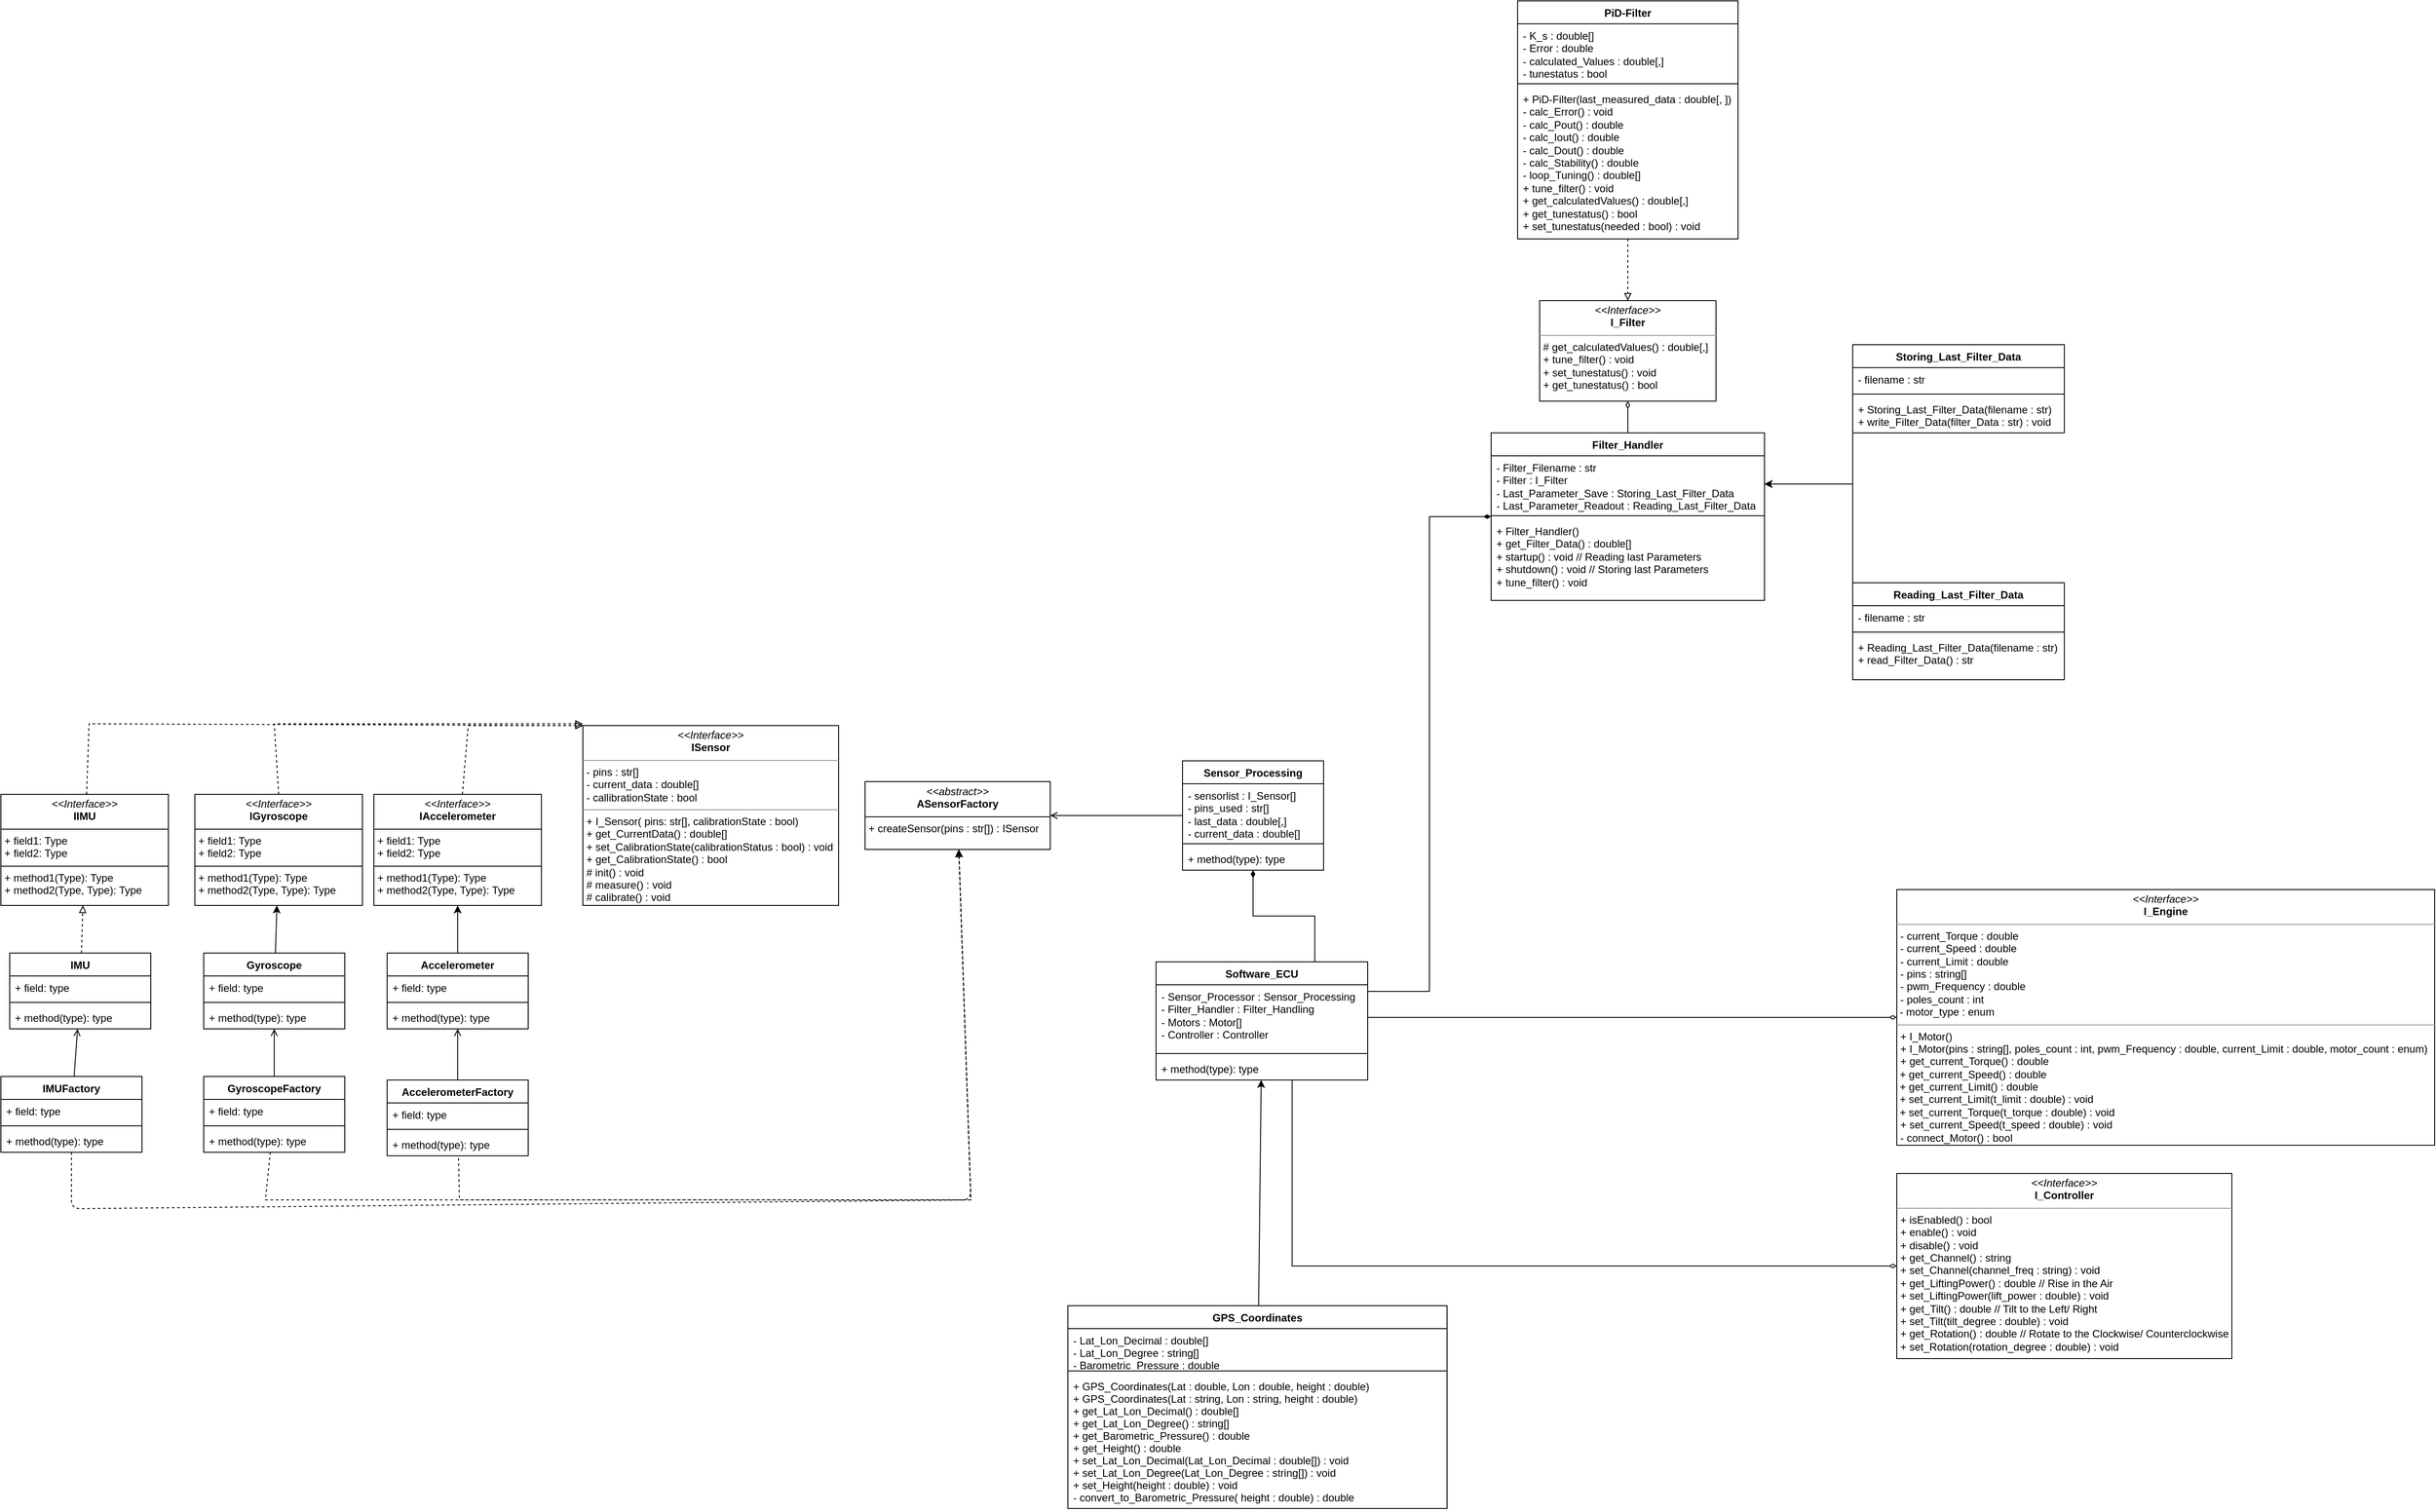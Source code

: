 <mxfile>
    <diagram name="Seite-1" id="ypyV-tqG9iYqlbsBcxX9">
        <mxGraphModel dx="6274" dy="3586" grid="1" gridSize="10" guides="1" tooltips="1" connect="1" arrows="1" fold="1" page="1" pageScale="1" pageWidth="827" pageHeight="1169" background="none" math="0" shadow="0" adaptiveColors="auto">
            <root>
                <mxCell id="0"/>
                <mxCell id="1" parent="0"/>
                <mxCell id="d5j1PxIbvWyg9LzeXN8p-5" value="&lt;p style=&quot;margin:0px;margin-top:4px;text-align:center;&quot;&gt;&lt;i&gt;&amp;lt;&amp;lt;Interface&amp;gt;&amp;gt;&lt;/i&gt;&lt;br&gt;&lt;b&gt;ISensor&lt;/b&gt;&lt;/p&gt;&lt;hr size=&quot;1&quot;&gt;&lt;p style=&quot;margin:0px;margin-left:4px;&quot;&gt;- pins : str[]&lt;br&gt;- current_data : double[]&lt;/p&gt;&lt;p style=&quot;margin:0px;margin-left:4px;&quot;&gt;- callibrationState : bool&lt;/p&gt;&lt;hr size=&quot;1&quot;&gt;&lt;p style=&quot;margin:0px;margin-left:4px;&quot;&gt;+ I_Sensor( pins: str[], calibrationState : bool)&lt;/p&gt;&lt;p style=&quot;margin:0px;margin-left:4px;&quot;&gt;+ get_CurrentData() : double[]&lt;/p&gt;&lt;p style=&quot;margin:0px;margin-left:4px;&quot;&gt;+ set_CalibrationState(calibrationStatus : bool) : void&lt;/p&gt;&lt;p style=&quot;margin:0px;margin-left:4px;&quot;&gt;+ get_CalibrationState() : bool&lt;/p&gt;&lt;p style=&quot;margin:0px;margin-left:4px;&quot;&gt;# init() : void&lt;/p&gt;&lt;p style=&quot;margin:0px;margin-left:4px;&quot;&gt;# measure() : void&lt;/p&gt;&lt;p style=&quot;margin:0px;margin-left:4px;&quot;&gt;# calibrate() : void&lt;/p&gt;" style="verticalAlign=top;align=left;overflow=fill;fontSize=12;fontFamily=Helvetica;html=1;whiteSpace=wrap;rounded=0;" parent="1" vertex="1">
                    <mxGeometry x="-590" y="42" width="290" height="204" as="geometry"/>
                </mxCell>
                <mxCell id="d5j1PxIbvWyg9LzeXN8p-52" style="edgeStyle=orthogonalEdgeStyle;rounded=0;orthogonalLoop=1;jettySize=auto;html=1;exitX=0.5;exitY=1;exitDx=0;exitDy=0;entryX=0.5;entryY=0;entryDx=0;entryDy=0;startArrow=diamondThin;startFill=0;endArrow=none;endFill=0;" parent="1" source="d5j1PxIbvWyg9LzeXN8p-10" target="d5j1PxIbvWyg9LzeXN8p-41" edge="1">
                    <mxGeometry relative="1" as="geometry"/>
                </mxCell>
                <mxCell id="d5j1PxIbvWyg9LzeXN8p-10" value="&lt;p style=&quot;margin:0px;margin-top:4px;text-align:center;&quot;&gt;&lt;i&gt;&amp;lt;&amp;lt;Interface&amp;gt;&amp;gt;&lt;/i&gt;&lt;br&gt;&lt;b&gt;I_Filter&lt;/b&gt;&lt;/p&gt;&lt;hr size=&quot;1&quot;&gt;&lt;p style=&quot;margin:0px;margin-left:4px;&quot;&gt;# get_calculatedValues() : double[,]&lt;/p&gt;&lt;p style=&quot;margin:0px;margin-left:4px;&quot;&gt;+ tune_filter() : void&lt;/p&gt;&lt;p style=&quot;margin:0px;margin-left:4px;&quot;&gt;+ set_tunestatus() : void&lt;/p&gt;&lt;p style=&quot;margin:0px;margin-left:4px;&quot;&gt;+ get_tunestatus() : bool&lt;/p&gt;" style="verticalAlign=top;align=left;overflow=fill;fontSize=12;fontFamily=Helvetica;html=1;whiteSpace=wrap;rounded=0;" parent="1" vertex="1">
                    <mxGeometry x="495" y="-440" width="200" height="114" as="geometry"/>
                </mxCell>
                <mxCell id="d5j1PxIbvWyg9LzeXN8p-19" style="edgeStyle=orthogonalEdgeStyle;rounded=0;orthogonalLoop=1;jettySize=auto;html=1;entryX=0.5;entryY=0;entryDx=0;entryDy=0;endArrow=block;endFill=0;dashed=1;" parent="1" source="d5j1PxIbvWyg9LzeXN8p-11" target="d5j1PxIbvWyg9LzeXN8p-10" edge="1">
                    <mxGeometry relative="1" as="geometry"/>
                </mxCell>
                <mxCell id="d5j1PxIbvWyg9LzeXN8p-11" value="PiD-Filter" style="swimlane;fontStyle=1;align=center;verticalAlign=top;childLayout=stackLayout;horizontal=1;startSize=26;horizontalStack=0;resizeParent=1;resizeParentMax=0;resizeLast=0;collapsible=1;marginBottom=0;whiteSpace=wrap;html=1;rounded=0;" parent="1" vertex="1">
                    <mxGeometry x="470" y="-780" width="250" height="270" as="geometry"/>
                </mxCell>
                <mxCell id="d5j1PxIbvWyg9LzeXN8p-12" value="- K_s : double[]&lt;br&gt;- Error : double&lt;br&gt;- calculated_Values : double[,]&lt;br&gt;- tunestatus : bool" style="text;strokeColor=none;fillColor=none;align=left;verticalAlign=top;spacingLeft=4;spacingRight=4;overflow=hidden;rotatable=0;points=[[0,0.5],[1,0.5]];portConstraint=eastwest;whiteSpace=wrap;html=1;rounded=0;" parent="d5j1PxIbvWyg9LzeXN8p-11" vertex="1">
                    <mxGeometry y="26" width="250" height="64" as="geometry"/>
                </mxCell>
                <mxCell id="d5j1PxIbvWyg9LzeXN8p-13" value="" style="line;strokeWidth=1;fillColor=none;align=left;verticalAlign=middle;spacingTop=-1;spacingLeft=3;spacingRight=3;rotatable=0;labelPosition=right;points=[];portConstraint=eastwest;strokeColor=inherit;rounded=0;" parent="d5j1PxIbvWyg9LzeXN8p-11" vertex="1">
                    <mxGeometry y="90" width="250" height="8" as="geometry"/>
                </mxCell>
                <mxCell id="d5j1PxIbvWyg9LzeXN8p-14" value="+ PiD-Filter(last_measured_data : double[, ])&lt;br&gt;- calc_Error() : void&lt;br&gt;- calc_Pout() : double&lt;br&gt;- calc_Iout() : double&lt;br&gt;- calc_Dout() : double&lt;br&gt;- calc_Stability() : double&lt;br&gt;- loop_Tuning() : double[]&lt;br&gt;+ tune_filter() : void&lt;br style=&quot;border-color: var(--border-color);&quot;&gt;+ get_calculatedValues() : double[,]&lt;br&gt;+ get_tunestatus() : bool&lt;br&gt;+ set_tunestatus(needed : bool) : void" style="text;strokeColor=none;fillColor=none;align=left;verticalAlign=top;spacingLeft=4;spacingRight=4;overflow=hidden;rotatable=0;points=[[0,0.5],[1,0.5]];portConstraint=eastwest;whiteSpace=wrap;html=1;rounded=0;" parent="d5j1PxIbvWyg9LzeXN8p-11" vertex="1">
                    <mxGeometry y="98" width="250" height="172" as="geometry"/>
                </mxCell>
                <mxCell id="d5j1PxIbvWyg9LzeXN8p-21" value="Software_ECU" style="swimlane;fontStyle=1;align=center;verticalAlign=top;childLayout=stackLayout;horizontal=1;startSize=26;horizontalStack=0;resizeParent=1;resizeParentMax=0;resizeLast=0;collapsible=1;marginBottom=0;whiteSpace=wrap;html=1;rounded=0;" parent="1" vertex="1">
                    <mxGeometry x="60" y="310" width="240" height="134" as="geometry"/>
                </mxCell>
                <mxCell id="d5j1PxIbvWyg9LzeXN8p-22" value="- Sensor_Processor : Sensor_Processing&lt;br&gt;- Filter_Handler : Filter_Handling&lt;br&gt;- Motors : Motor[]&lt;br&gt;- Controller : Controller" style="text;strokeColor=none;fillColor=none;align=left;verticalAlign=top;spacingLeft=4;spacingRight=4;overflow=hidden;rotatable=0;points=[[0,0.5],[1,0.5]];portConstraint=eastwest;whiteSpace=wrap;html=1;rounded=0;" parent="d5j1PxIbvWyg9LzeXN8p-21" vertex="1">
                    <mxGeometry y="26" width="240" height="74" as="geometry"/>
                </mxCell>
                <mxCell id="d5j1PxIbvWyg9LzeXN8p-23" value="" style="line;strokeWidth=1;fillColor=none;align=left;verticalAlign=middle;spacingTop=-1;spacingLeft=3;spacingRight=3;rotatable=0;labelPosition=right;points=[];portConstraint=eastwest;strokeColor=inherit;rounded=0;" parent="d5j1PxIbvWyg9LzeXN8p-21" vertex="1">
                    <mxGeometry y="100" width="240" height="8" as="geometry"/>
                </mxCell>
                <mxCell id="d5j1PxIbvWyg9LzeXN8p-24" value="+ method(type): type" style="text;strokeColor=none;fillColor=none;align=left;verticalAlign=top;spacingLeft=4;spacingRight=4;overflow=hidden;rotatable=0;points=[[0,0.5],[1,0.5]];portConstraint=eastwest;whiteSpace=wrap;html=1;rounded=0;" parent="d5j1PxIbvWyg9LzeXN8p-21" vertex="1">
                    <mxGeometry y="108" width="240" height="26" as="geometry"/>
                </mxCell>
                <mxCell id="d5j1PxIbvWyg9LzeXN8p-29" style="edgeStyle=orthogonalEdgeStyle;rounded=0;orthogonalLoop=1;jettySize=auto;html=1;entryX=1;entryY=0.5;entryDx=0;entryDy=0;startArrow=diamondThin;startFill=0;endArrow=none;endFill=0;" parent="1" source="d5j1PxIbvWyg9LzeXN8p-25" target="d5j1PxIbvWyg9LzeXN8p-22" edge="1">
                    <mxGeometry relative="1" as="geometry"/>
                </mxCell>
                <mxCell id="d5j1PxIbvWyg9LzeXN8p-25" value="&lt;p style=&quot;margin:0px;margin-top:4px;text-align:center;&quot;&gt;&lt;i&gt;&amp;lt;&amp;lt;Interface&amp;gt;&amp;gt;&lt;/i&gt;&lt;br&gt;&lt;b&gt;I_Engine&lt;/b&gt;&lt;/p&gt;&lt;hr size=&quot;1&quot;&gt;&lt;p style=&quot;margin:0px;margin-left:4px;&quot;&gt;- current_Torque : double&lt;/p&gt;&lt;p style=&quot;margin:0px;margin-left:4px;&quot;&gt;- current_Speed : double&lt;/p&gt;&lt;p style=&quot;border-color: var(--border-color); margin: 0px 0px 0px 4px;&quot;&gt;- current_Limit : double&lt;/p&gt;&lt;p style=&quot;margin:0px;margin-left:4px;&quot;&gt;- pins : string[]&lt;br&gt;&lt;/p&gt;&lt;p style=&quot;margin:0px;margin-left:4px;&quot;&gt;- pwm_Frequency : double&lt;/p&gt;&lt;p style=&quot;margin:0px;margin-left:4px;&quot;&gt;&lt;span style=&quot;background-color: initial;&quot;&gt;- poles_count : int&lt;/span&gt;&lt;br&gt;&lt;/p&gt;&amp;nbsp;- motor_type : enum&lt;hr size=&quot;1&quot;&gt;&lt;p style=&quot;margin:0px;margin-left:4px;&quot;&gt;+ I_Motor()&lt;/p&gt;&lt;p style=&quot;margin:0px;margin-left:4px;&quot;&gt;+ I_Motor(pins : string[], poles_count : int, pwm_Frequency : double, current_Limit : double, motor_count : enum)&lt;/p&gt;&lt;p style=&quot;margin:0px;margin-left:4px;&quot;&gt;+ get_current_Torque() : double&lt;/p&gt;&lt;p style=&quot;margin:0px;margin-left:4px;&quot;&gt;&lt;/p&gt;&amp;nbsp;+ get_current_Speed() : double&lt;br&gt;&amp;nbsp;+ get_current_Limit() : double&lt;br style=&quot;border-color: var(--border-color);&quot;&gt;&amp;nbsp;+ set_current_Limit(t_limit : double) : void&lt;br&gt;&amp;nbsp;+ set_current_Torque(t_torque : double) : void&lt;br&gt;&lt;p style=&quot;margin:0px;margin-left:4px;&quot;&gt;+ set_current_Speed(t_speed : double) : void&lt;br&gt;&lt;/p&gt;&lt;p style=&quot;margin:0px;margin-left:4px;&quot;&gt;- connect_Motor() : bool&lt;/p&gt;&lt;p style=&quot;margin:0px;margin-left:4px;&quot;&gt;&lt;br&gt;&lt;/p&gt;" style="verticalAlign=top;align=left;overflow=fill;fontSize=12;fontFamily=Helvetica;html=1;whiteSpace=wrap;rounded=0;" parent="1" vertex="1">
                    <mxGeometry x="900" y="228" width="610" height="290" as="geometry"/>
                </mxCell>
                <mxCell id="d5j1PxIbvWyg9LzeXN8p-30" style="edgeStyle=orthogonalEdgeStyle;rounded=0;orthogonalLoop=1;jettySize=auto;html=1;entryX=0.643;entryY=0.984;entryDx=0;entryDy=0;startArrow=diamondThin;startFill=0;endArrow=none;endFill=0;entryPerimeter=0;exitX=0;exitY=0.5;exitDx=0;exitDy=0;" parent="1" source="d5j1PxIbvWyg9LzeXN8p-26" target="d5j1PxIbvWyg9LzeXN8p-24" edge="1">
                    <mxGeometry relative="1" as="geometry"/>
                </mxCell>
                <mxCell id="d5j1PxIbvWyg9LzeXN8p-26" value="&lt;p style=&quot;margin:0px;margin-top:4px;text-align:center;&quot;&gt;&lt;i&gt;&amp;lt;&amp;lt;Interface&amp;gt;&amp;gt;&lt;/i&gt;&lt;br&gt;&lt;b&gt;I_Controller&lt;/b&gt;&lt;/p&gt;&lt;hr size=&quot;1&quot;&gt;&lt;p style=&quot;margin:0px;margin-left:4px;&quot;&gt;+ isEnabled() : bool&lt;/p&gt;&lt;p style=&quot;margin:0px;margin-left:4px;&quot;&gt;+ enable() : void&lt;/p&gt;&lt;p style=&quot;margin:0px;margin-left:4px;&quot;&gt;+ disable() : void&lt;/p&gt;&lt;p style=&quot;margin:0px;margin-left:4px;&quot;&gt;+ get_Channel() : string&lt;/p&gt;&lt;p style=&quot;margin:0px;margin-left:4px;&quot;&gt;+ set_Channel(channel_freq : string) : void&lt;/p&gt;&lt;p style=&quot;margin:0px;margin-left:4px;&quot;&gt;+ get_LiftingPower() : double // Rise in the Air&lt;/p&gt;&lt;p style=&quot;scrollbar-color: light-dark(#e2e2e2, #4b4b4b)&lt;br/&gt;&#x9;&#x9;&#x9;&#x9;&#x9;light-dark(#fbfbfb, var(--dark-panel-color)); margin: 0px 0px 0px 4px;&quot;&gt;+ set_LiftingPower(lift_power : double) : void&lt;/p&gt;&lt;p style=&quot;scrollbar-color: light-dark(#e2e2e2, #4b4b4b)&lt;br/&gt;&#x9;&#x9;&#x9;&#x9;&#x9;light-dark(#fbfbfb, var(--dark-panel-color)); margin: 0px 0px 0px 4px;&quot;&gt;+ get_Tilt() : double // Tilt to the Left/ Right&lt;/p&gt;&lt;p style=&quot;scrollbar-color: light-dark(#e2e2e2, #4b4b4b)&lt;br/&gt;&#x9;&#x9;&#x9;&#x9;&#x9;light-dark(#fbfbfb, var(--dark-panel-color)); margin: 0px 0px 0px 4px;&quot;&gt;+ set_Tilt(tilt_degree : double) : void&lt;/p&gt;&lt;p style=&quot;scrollbar-color: light-dark(#e2e2e2, #4b4b4b)&lt;br/&gt;&#x9;&#x9;&#x9;&#x9;&#x9;light-dark(#fbfbfb, var(--dark-panel-color)); margin: 0px 0px 0px 4px;&quot;&gt;+ get_Rotation() : double // Rotate to the Clockwise/ Counterclockwise&lt;/p&gt;&lt;p style=&quot;scrollbar-color: light-dark(#e2e2e2, #4b4b4b)&lt;br/&gt;&#x9;&#x9;&#x9;&#x9;&#x9;light-dark(#fbfbfb, var(--dark-panel-color)); margin: 0px 0px 0px 4px;&quot;&gt;+ set_Rotation(rotation_degree : double) : void&lt;/p&gt;&lt;p style=&quot;scrollbar-color: light-dark(#e2e2e2, #4b4b4b)&lt;br/&gt;&#x9;&#x9;&#x9;&#x9;&#x9;light-dark(#fbfbfb, var(--dark-panel-color)); margin: 0px 0px 0px 4px;&quot;&gt;&lt;br style=&quot;color: rgb(63, 63, 63); scrollbar-color: light-dark(#e2e2e2, #4b4b4b)&lt;br/&gt;&#x9;&#x9;&#x9;&#x9;&#x9;light-dark(#fbfbfb, var(--dark-panel-color));&quot;&gt;&lt;/p&gt;" style="verticalAlign=top;align=left;overflow=fill;fontSize=12;fontFamily=Helvetica;html=1;whiteSpace=wrap;rounded=0;" parent="1" vertex="1">
                    <mxGeometry x="900" y="550" width="380" height="210" as="geometry"/>
                </mxCell>
                <mxCell id="d5j1PxIbvWyg9LzeXN8p-54" style="edgeStyle=orthogonalEdgeStyle;rounded=0;orthogonalLoop=1;jettySize=auto;html=1;entryX=1;entryY=0.5;entryDx=0;entryDy=0;exitX=0;exitY=0.5;exitDx=0;exitDy=0;" parent="1" source="d5j1PxIbvWyg9LzeXN8p-32" target="d5j1PxIbvWyg9LzeXN8p-42" edge="1">
                    <mxGeometry relative="1" as="geometry">
                        <Array as="points">
                            <mxPoint x="850" y="-151"/>
                            <mxPoint x="850" y="-232"/>
                        </Array>
                    </mxGeometry>
                </mxCell>
                <mxCell id="d5j1PxIbvWyg9LzeXN8p-31" value="Reading_Last_Filter_Data" style="swimlane;fontStyle=1;align=center;verticalAlign=top;childLayout=stackLayout;horizontal=1;startSize=26;horizontalStack=0;resizeParent=1;resizeParentMax=0;resizeLast=0;collapsible=1;marginBottom=0;whiteSpace=wrap;html=1;rounded=0;" parent="1" vertex="1">
                    <mxGeometry x="850" y="-120" width="240" height="110" as="geometry"/>
                </mxCell>
                <mxCell id="d5j1PxIbvWyg9LzeXN8p-32" value="- filename : str" style="text;strokeColor=none;fillColor=none;align=left;verticalAlign=top;spacingLeft=4;spacingRight=4;overflow=hidden;rotatable=0;points=[[0,0.5],[1,0.5]];portConstraint=eastwest;whiteSpace=wrap;html=1;rounded=0;" parent="d5j1PxIbvWyg9LzeXN8p-31" vertex="1">
                    <mxGeometry y="26" width="240" height="26" as="geometry"/>
                </mxCell>
                <mxCell id="d5j1PxIbvWyg9LzeXN8p-33" value="" style="line;strokeWidth=1;fillColor=none;align=left;verticalAlign=middle;spacingTop=-1;spacingLeft=3;spacingRight=3;rotatable=0;labelPosition=right;points=[];portConstraint=eastwest;strokeColor=inherit;rounded=0;" parent="d5j1PxIbvWyg9LzeXN8p-31" vertex="1">
                    <mxGeometry y="52" width="240" height="8" as="geometry"/>
                </mxCell>
                <mxCell id="d5j1PxIbvWyg9LzeXN8p-34" value="+ Reading_Last_Filter_Data(filename : str)&lt;br&gt;+ read_Filter_Data() : str" style="text;strokeColor=none;fillColor=none;align=left;verticalAlign=top;spacingLeft=4;spacingRight=4;overflow=hidden;rotatable=0;points=[[0,0.5],[1,0.5]];portConstraint=eastwest;whiteSpace=wrap;html=1;rounded=0;" parent="d5j1PxIbvWyg9LzeXN8p-31" vertex="1">
                    <mxGeometry y="60" width="240" height="50" as="geometry"/>
                </mxCell>
                <mxCell id="d5j1PxIbvWyg9LzeXN8p-53" style="edgeStyle=orthogonalEdgeStyle;rounded=0;orthogonalLoop=1;jettySize=auto;html=1;entryX=1;entryY=0.5;entryDx=0;entryDy=0;exitX=0;exitY=0.5;exitDx=0;exitDy=0;" parent="1" source="d5j1PxIbvWyg9LzeXN8p-37" target="d5j1PxIbvWyg9LzeXN8p-42" edge="1">
                    <mxGeometry relative="1" as="geometry">
                        <Array as="points">
                            <mxPoint x="850" y="-260"/>
                            <mxPoint x="850" y="-232"/>
                        </Array>
                    </mxGeometry>
                </mxCell>
                <mxCell id="d5j1PxIbvWyg9LzeXN8p-36" value="Storing_Last_Filter_Data" style="swimlane;fontStyle=1;align=center;verticalAlign=top;childLayout=stackLayout;horizontal=1;startSize=26;horizontalStack=0;resizeParent=1;resizeParentMax=0;resizeLast=0;collapsible=1;marginBottom=0;whiteSpace=wrap;html=1;rounded=0;" parent="1" vertex="1">
                    <mxGeometry x="850" y="-390" width="240" height="100" as="geometry"/>
                </mxCell>
                <mxCell id="d5j1PxIbvWyg9LzeXN8p-37" value="- filename : str" style="text;strokeColor=none;fillColor=none;align=left;verticalAlign=top;spacingLeft=4;spacingRight=4;overflow=hidden;rotatable=0;points=[[0,0.5],[1,0.5]];portConstraint=eastwest;whiteSpace=wrap;html=1;rounded=0;" parent="d5j1PxIbvWyg9LzeXN8p-36" vertex="1">
                    <mxGeometry y="26" width="240" height="26" as="geometry"/>
                </mxCell>
                <mxCell id="d5j1PxIbvWyg9LzeXN8p-38" value="" style="line;strokeWidth=1;fillColor=none;align=left;verticalAlign=middle;spacingTop=-1;spacingLeft=3;spacingRight=3;rotatable=0;labelPosition=right;points=[];portConstraint=eastwest;strokeColor=inherit;rounded=0;" parent="d5j1PxIbvWyg9LzeXN8p-36" vertex="1">
                    <mxGeometry y="52" width="240" height="8" as="geometry"/>
                </mxCell>
                <mxCell id="d5j1PxIbvWyg9LzeXN8p-39" value="+ Storing_Last_Filter_Data(filename : str)&lt;br&gt;+ write_Filter_Data(filter_Data : str) : void" style="text;strokeColor=none;fillColor=none;align=left;verticalAlign=top;spacingLeft=4;spacingRight=4;overflow=hidden;rotatable=0;points=[[0,0.5],[1,0.5]];portConstraint=eastwest;whiteSpace=wrap;html=1;rounded=0;" parent="d5j1PxIbvWyg9LzeXN8p-36" vertex="1">
                    <mxGeometry y="60" width="240" height="40" as="geometry"/>
                </mxCell>
                <mxCell id="d5j1PxIbvWyg9LzeXN8p-50" style="edgeStyle=orthogonalEdgeStyle;rounded=0;orthogonalLoop=1;jettySize=auto;html=1;entryX=1;entryY=0.25;entryDx=0;entryDy=0;startArrow=diamondThin;startFill=1;endArrow=none;endFill=0;" parent="1" source="d5j1PxIbvWyg9LzeXN8p-41" target="d5j1PxIbvWyg9LzeXN8p-21" edge="1">
                    <mxGeometry relative="1" as="geometry"/>
                </mxCell>
                <mxCell id="d5j1PxIbvWyg9LzeXN8p-41" value="Filter_Handler" style="swimlane;fontStyle=1;align=center;verticalAlign=top;childLayout=stackLayout;horizontal=1;startSize=26;horizontalStack=0;resizeParent=1;resizeParentMax=0;resizeLast=0;collapsible=1;marginBottom=0;whiteSpace=wrap;html=1;rounded=0;" parent="1" vertex="1">
                    <mxGeometry x="440" y="-290" width="310" height="190" as="geometry"/>
                </mxCell>
                <mxCell id="d5j1PxIbvWyg9LzeXN8p-42" value="- Filter_Filename : str&lt;br&gt;- Filter : I_Filter&lt;br&gt;- Last_Parameter_Save : Storing_Last_Filter_Data&amp;nbsp;&lt;br&gt;- Last_Parameter_Readout : Reading_Last_Filter_Data" style="text;strokeColor=none;fillColor=none;align=left;verticalAlign=top;spacingLeft=4;spacingRight=4;overflow=hidden;rotatable=0;points=[[0,0.5],[1,0.5]];portConstraint=eastwest;whiteSpace=wrap;html=1;rounded=0;" parent="d5j1PxIbvWyg9LzeXN8p-41" vertex="1">
                    <mxGeometry y="26" width="310" height="64" as="geometry"/>
                </mxCell>
                <mxCell id="d5j1PxIbvWyg9LzeXN8p-43" value="" style="line;strokeWidth=1;fillColor=none;align=left;verticalAlign=middle;spacingTop=-1;spacingLeft=3;spacingRight=3;rotatable=0;labelPosition=right;points=[];portConstraint=eastwest;strokeColor=inherit;rounded=0;" parent="d5j1PxIbvWyg9LzeXN8p-41" vertex="1">
                    <mxGeometry y="90" width="310" height="8" as="geometry"/>
                </mxCell>
                <mxCell id="d5j1PxIbvWyg9LzeXN8p-44" value="+ Filter_Handler()&lt;br&gt;+ get_Filter_Data() : double[]&lt;br&gt;+ startup() : void // Reading last Parameters&lt;br&gt;+ shutdown() : void // Storing last Parameters&lt;br&gt;+ tune_filter() : void" style="text;strokeColor=none;fillColor=none;align=left;verticalAlign=top;spacingLeft=4;spacingRight=4;overflow=hidden;rotatable=0;points=[[0,0.5],[1,0.5]];portConstraint=eastwest;whiteSpace=wrap;html=1;rounded=0;" parent="d5j1PxIbvWyg9LzeXN8p-41" vertex="1">
                    <mxGeometry y="98" width="310" height="92" as="geometry"/>
                </mxCell>
                <mxCell id="d5j1PxIbvWyg9LzeXN8p-51" style="edgeStyle=orthogonalEdgeStyle;rounded=0;orthogonalLoop=1;jettySize=auto;html=1;entryX=0.75;entryY=0;entryDx=0;entryDy=0;startArrow=diamondThin;startFill=1;endArrow=none;endFill=0;" parent="1" source="d5j1PxIbvWyg9LzeXN8p-45" target="d5j1PxIbvWyg9LzeXN8p-21" edge="1">
                    <mxGeometry relative="1" as="geometry"/>
                </mxCell>
                <mxCell id="17" style="edgeStyle=none;html=1;fontStyle=1;endArrow=open;endFill=0;rounded=0;" edge="1" parent="1" source="d5j1PxIbvWyg9LzeXN8p-45" target="16">
                    <mxGeometry relative="1" as="geometry"/>
                </mxCell>
                <mxCell id="d5j1PxIbvWyg9LzeXN8p-45" value="Sensor_Processing" style="swimlane;fontStyle=1;align=center;verticalAlign=top;childLayout=stackLayout;horizontal=1;startSize=26;horizontalStack=0;resizeParent=1;resizeParentMax=0;resizeLast=0;collapsible=1;marginBottom=0;whiteSpace=wrap;html=1;rounded=0;" parent="1" vertex="1">
                    <mxGeometry x="90" y="82" width="160" height="124" as="geometry"/>
                </mxCell>
                <mxCell id="d5j1PxIbvWyg9LzeXN8p-46" value="- sensorlist : I_Sensor[]&lt;br&gt;- pins_used : str[]&lt;br&gt;- last_data : double[,]&lt;br&gt;- current_data : double[]" style="text;strokeColor=none;fillColor=none;align=left;verticalAlign=top;spacingLeft=4;spacingRight=4;overflow=hidden;rotatable=0;points=[[0,0.5],[1,0.5]];portConstraint=eastwest;whiteSpace=wrap;html=1;rounded=0;" parent="d5j1PxIbvWyg9LzeXN8p-45" vertex="1">
                    <mxGeometry y="26" width="160" height="64" as="geometry"/>
                </mxCell>
                <mxCell id="d5j1PxIbvWyg9LzeXN8p-47" value="" style="line;strokeWidth=1;fillColor=none;align=left;verticalAlign=middle;spacingTop=-1;spacingLeft=3;spacingRight=3;rotatable=0;labelPosition=right;points=[];portConstraint=eastwest;strokeColor=inherit;rounded=0;" parent="d5j1PxIbvWyg9LzeXN8p-45" vertex="1">
                    <mxGeometry y="90" width="160" height="8" as="geometry"/>
                </mxCell>
                <mxCell id="d5j1PxIbvWyg9LzeXN8p-48" value="+ method(type): type" style="text;strokeColor=none;fillColor=none;align=left;verticalAlign=top;spacingLeft=4;spacingRight=4;overflow=hidden;rotatable=0;points=[[0,0.5],[1,0.5]];portConstraint=eastwest;whiteSpace=wrap;html=1;rounded=0;" parent="d5j1PxIbvWyg9LzeXN8p-45" vertex="1">
                    <mxGeometry y="98" width="160" height="26" as="geometry"/>
                </mxCell>
                <mxCell id="6" style="edgeStyle=none;html=1;rounded=0;" parent="1" source="2" target="d5j1PxIbvWyg9LzeXN8p-21" edge="1">
                    <mxGeometry relative="1" as="geometry"/>
                </mxCell>
                <mxCell id="2" value="GPS_Coordinates" style="swimlane;fontStyle=1;align=center;verticalAlign=top;childLayout=stackLayout;horizontal=1;startSize=26;horizontalStack=0;resizeParent=1;resizeParentMax=0;resizeLast=0;collapsible=1;marginBottom=0;rounded=0;" parent="1" vertex="1">
                    <mxGeometry x="-40" y="700" width="430" height="230" as="geometry"/>
                </mxCell>
                <mxCell id="3" value="- Lat_Lon_Decimal : double[]&#xa;- Lat_Lon_Degree : string[]&#xa;- Barometric_Pressure : double" style="text;strokeColor=none;fillColor=none;align=left;verticalAlign=top;spacingLeft=4;spacingRight=4;overflow=hidden;rotatable=0;points=[[0,0.5],[1,0.5]];portConstraint=eastwest;rounded=0;" parent="2" vertex="1">
                    <mxGeometry y="26" width="430" height="44" as="geometry"/>
                </mxCell>
                <mxCell id="4" value="" style="line;strokeWidth=1;fillColor=none;align=left;verticalAlign=middle;spacingTop=-1;spacingLeft=3;spacingRight=3;rotatable=0;labelPosition=right;points=[];portConstraint=eastwest;strokeColor=inherit;rounded=0;" parent="2" vertex="1">
                    <mxGeometry y="70" width="430" height="8" as="geometry"/>
                </mxCell>
                <mxCell id="5" value="+ GPS_Coordinates(Lat : double, Lon : double, height : double)&#xa;+ GPS_Coordinates(Lat : string, Lon : string, height : double)&#xa;+ get_Lat_Lon_Decimal() : double[]&#xa;+ get_Lat_Lon_Degree() : string[]&#xa;+ get_Barometric_Pressure() : double&#xa;+ get_Height() : double&#xa;+ set_Lat_Lon_Decimal(Lat_Lon_Decimal : double[]) : void&#xa;+ set_Lat_Lon_Degree(Lat_Lon_Degree : string[]) : void&#xa;+ set_Height(height : double) : void&#xa;- convert_to_Barometric_Pressure( height : double) : double&#xa;" style="text;strokeColor=none;fillColor=none;align=left;verticalAlign=top;spacingLeft=4;spacingRight=4;overflow=hidden;rotatable=0;points=[[0,0.5],[1,0.5]];portConstraint=eastwest;rounded=0;" parent="2" vertex="1">
                    <mxGeometry y="78" width="430" height="152" as="geometry"/>
                </mxCell>
                <mxCell id="52" style="edgeStyle=none;html=1;dashed=1;endArrow=none;endFill=0;startArrow=block;startFill=0;rounded=0;curved=0;" edge="1" parent="1" source="16" target="40">
                    <mxGeometry relative="1" as="geometry">
                        <Array as="points">
                            <mxPoint x="-150" y="580"/>
                            <mxPoint x="-730" y="580"/>
                        </Array>
                    </mxGeometry>
                </mxCell>
                <mxCell id="16" value="&lt;p style=&quot;margin:0px;margin-top:4px;text-align:center;&quot;&gt;&lt;i&gt;&amp;lt;&amp;lt;abstract&amp;gt;&amp;gt;&lt;/i&gt;&lt;br&gt;&lt;b&gt;ASensorFactory&lt;/b&gt;&lt;/p&gt;&lt;hr size=&quot;1&quot; style=&quot;border-style:solid;&quot;&gt;&lt;p style=&quot;margin:0px;margin-left:4px;&quot;&gt;+ createSensor(pins : str[]) : ISensor&lt;/p&gt;" style="verticalAlign=top;align=left;overflow=fill;html=1;whiteSpace=wrap;rounded=0;" vertex="1" parent="1">
                    <mxGeometry x="-270" y="105.5" width="210" height="77" as="geometry"/>
                </mxCell>
                <mxCell id="19" style="edgeStyle=none;html=1;entryX=0;entryY=0;entryDx=0;entryDy=0;rounded=0;curved=0;endArrow=block;endFill=0;dashed=1;" edge="1" parent="1" source="18" target="d5j1PxIbvWyg9LzeXN8p-5">
                    <mxGeometry relative="1" as="geometry">
                        <Array as="points">
                            <mxPoint x="-720" y="42"/>
                        </Array>
                    </mxGeometry>
                </mxCell>
                <mxCell id="18" value="&lt;p style=&quot;margin:0px;margin-top:4px;text-align:center;&quot;&gt;&lt;i&gt;&amp;lt;&amp;lt;Interface&amp;gt;&amp;gt;&lt;/i&gt;&lt;br&gt;&lt;b&gt;IAccelerometer&lt;/b&gt;&lt;/p&gt;&lt;hr size=&quot;1&quot; style=&quot;border-style:solid;&quot;&gt;&lt;p style=&quot;margin:0px;margin-left:4px;&quot;&gt;+ field1: Type&lt;br&gt;+ field2: Type&lt;/p&gt;&lt;hr size=&quot;1&quot; style=&quot;border-style:solid;&quot;&gt;&lt;p style=&quot;margin:0px;margin-left:4px;&quot;&gt;+ method1(Type): Type&lt;br&gt;+ method2(Type, Type): Type&lt;/p&gt;" style="verticalAlign=top;align=left;overflow=fill;html=1;whiteSpace=wrap;rounded=0;" vertex="1" parent="1">
                    <mxGeometry x="-827" y="120" width="190" height="126" as="geometry"/>
                </mxCell>
                <mxCell id="22" style="edgeStyle=none;html=1;exitX=0.5;exitY=0;exitDx=0;exitDy=0;rounded=0;curved=0;dashed=1;endArrow=block;endFill=0;" edge="1" parent="1" source="20">
                    <mxGeometry relative="1" as="geometry">
                        <mxPoint x="-590" y="40" as="targetPoint"/>
                        <Array as="points">
                            <mxPoint x="-940" y="40"/>
                        </Array>
                    </mxGeometry>
                </mxCell>
                <mxCell id="20" value="&lt;p style=&quot;margin:0px;margin-top:4px;text-align:center;&quot;&gt;&lt;i&gt;&amp;lt;&amp;lt;Interface&amp;gt;&amp;gt;&lt;/i&gt;&lt;br&gt;&lt;b&gt;IGyroscope&lt;/b&gt;&lt;/p&gt;&lt;hr size=&quot;1&quot; style=&quot;border-style:solid;&quot;&gt;&lt;p style=&quot;margin:0px;margin-left:4px;&quot;&gt;+ field1: Type&lt;br&gt;+ field2: Type&lt;/p&gt;&lt;hr size=&quot;1&quot; style=&quot;border-style:solid;&quot;&gt;&lt;p style=&quot;margin:0px;margin-left:4px;&quot;&gt;+ method1(Type): Type&lt;br&gt;+ method2(Type, Type): Type&lt;/p&gt;" style="verticalAlign=top;align=left;overflow=fill;html=1;whiteSpace=wrap;rounded=0;" vertex="1" parent="1">
                    <mxGeometry x="-1030" y="120" width="190" height="126" as="geometry"/>
                </mxCell>
                <mxCell id="23" style="edgeStyle=none;html=1;entryX=0;entryY=0;entryDx=0;entryDy=0;rounded=0;curved=0;endArrow=block;endFill=0;dashed=1;" edge="1" parent="1" source="21" target="d5j1PxIbvWyg9LzeXN8p-5">
                    <mxGeometry relative="1" as="geometry">
                        <Array as="points">
                            <mxPoint x="-1150" y="40"/>
                        </Array>
                    </mxGeometry>
                </mxCell>
                <mxCell id="21" value="&lt;p style=&quot;margin:0px;margin-top:4px;text-align:center;&quot;&gt;&lt;i&gt;&amp;lt;&amp;lt;Interface&amp;gt;&amp;gt;&lt;/i&gt;&lt;br&gt;&lt;b&gt;IIMU&lt;/b&gt;&lt;/p&gt;&lt;hr size=&quot;1&quot; style=&quot;border-style:solid;&quot;&gt;&lt;p style=&quot;margin:0px;margin-left:4px;&quot;&gt;+ field1: Type&lt;br&gt;+ field2: Type&lt;/p&gt;&lt;hr size=&quot;1&quot; style=&quot;border-style:solid;&quot;&gt;&lt;p style=&quot;margin:0px;margin-left:4px;&quot;&gt;+ method1(Type): Type&lt;br&gt;+ method2(Type, Type): Type&lt;/p&gt;" style="verticalAlign=top;align=left;overflow=fill;html=1;whiteSpace=wrap;rounded=0;" vertex="1" parent="1">
                    <mxGeometry x="-1250" y="120" width="190" height="126" as="geometry"/>
                </mxCell>
                <mxCell id="28" style="edgeStyle=none;html=1;endArrow=block;endFill=0;dashed=1;rounded=0;" edge="1" parent="1" source="24" target="21">
                    <mxGeometry relative="1" as="geometry"/>
                </mxCell>
                <mxCell id="24" value="IMU" style="swimlane;fontStyle=1;align=center;verticalAlign=top;childLayout=stackLayout;horizontal=1;startSize=26;horizontalStack=0;resizeParent=1;resizeParentMax=0;resizeLast=0;collapsible=1;marginBottom=0;whiteSpace=wrap;html=1;rounded=0;" vertex="1" parent="1">
                    <mxGeometry x="-1240" y="300" width="160" height="86" as="geometry"/>
                </mxCell>
                <mxCell id="25" value="+ field: type" style="text;strokeColor=none;fillColor=none;align=left;verticalAlign=top;spacingLeft=4;spacingRight=4;overflow=hidden;rotatable=0;points=[[0,0.5],[1,0.5]];portConstraint=eastwest;whiteSpace=wrap;html=1;rounded=0;" vertex="1" parent="24">
                    <mxGeometry y="26" width="160" height="26" as="geometry"/>
                </mxCell>
                <mxCell id="26" value="" style="line;strokeWidth=1;fillColor=none;align=left;verticalAlign=middle;spacingTop=-1;spacingLeft=3;spacingRight=3;rotatable=0;labelPosition=right;points=[];portConstraint=eastwest;strokeColor=inherit;rounded=0;" vertex="1" parent="24">
                    <mxGeometry y="52" width="160" height="8" as="geometry"/>
                </mxCell>
                <mxCell id="27" value="+ method(type): type" style="text;strokeColor=none;fillColor=none;align=left;verticalAlign=top;spacingLeft=4;spacingRight=4;overflow=hidden;rotatable=0;points=[[0,0.5],[1,0.5]];portConstraint=eastwest;whiteSpace=wrap;html=1;rounded=0;" vertex="1" parent="24">
                    <mxGeometry y="60" width="160" height="26" as="geometry"/>
                </mxCell>
                <mxCell id="38" style="edgeStyle=none;html=1;rounded=0;" edge="1" parent="1" source="29" target="18">
                    <mxGeometry relative="1" as="geometry"/>
                </mxCell>
                <mxCell id="29" value="Accelerometer" style="swimlane;fontStyle=1;align=center;verticalAlign=top;childLayout=stackLayout;horizontal=1;startSize=26;horizontalStack=0;resizeParent=1;resizeParentMax=0;resizeLast=0;collapsible=1;marginBottom=0;whiteSpace=wrap;html=1;rounded=0;" vertex="1" parent="1">
                    <mxGeometry x="-812" y="300" width="160" height="86" as="geometry"/>
                </mxCell>
                <mxCell id="30" value="+ field: type" style="text;strokeColor=none;fillColor=none;align=left;verticalAlign=top;spacingLeft=4;spacingRight=4;overflow=hidden;rotatable=0;points=[[0,0.5],[1,0.5]];portConstraint=eastwest;whiteSpace=wrap;html=1;rounded=0;" vertex="1" parent="29">
                    <mxGeometry y="26" width="160" height="26" as="geometry"/>
                </mxCell>
                <mxCell id="31" value="" style="line;strokeWidth=1;fillColor=none;align=left;verticalAlign=middle;spacingTop=-1;spacingLeft=3;spacingRight=3;rotatable=0;labelPosition=right;points=[];portConstraint=eastwest;strokeColor=inherit;rounded=0;" vertex="1" parent="29">
                    <mxGeometry y="52" width="160" height="8" as="geometry"/>
                </mxCell>
                <mxCell id="32" value="+ method(type): type" style="text;strokeColor=none;fillColor=none;align=left;verticalAlign=top;spacingLeft=4;spacingRight=4;overflow=hidden;rotatable=0;points=[[0,0.5],[1,0.5]];portConstraint=eastwest;whiteSpace=wrap;html=1;rounded=0;" vertex="1" parent="29">
                    <mxGeometry y="60" width="160" height="26" as="geometry"/>
                </mxCell>
                <mxCell id="37" style="edgeStyle=none;html=1;rounded=0;" edge="1" parent="1" source="33" target="20">
                    <mxGeometry relative="1" as="geometry"/>
                </mxCell>
                <mxCell id="33" value="Gyroscope" style="swimlane;fontStyle=1;align=center;verticalAlign=top;childLayout=stackLayout;horizontal=1;startSize=26;horizontalStack=0;resizeParent=1;resizeParentMax=0;resizeLast=0;collapsible=1;marginBottom=0;whiteSpace=wrap;html=1;rounded=0;" vertex="1" parent="1">
                    <mxGeometry x="-1020" y="300" width="160" height="86" as="geometry"/>
                </mxCell>
                <mxCell id="34" value="+ field: type" style="text;strokeColor=none;fillColor=none;align=left;verticalAlign=top;spacingLeft=4;spacingRight=4;overflow=hidden;rotatable=0;points=[[0,0.5],[1,0.5]];portConstraint=eastwest;whiteSpace=wrap;html=1;rounded=0;" vertex="1" parent="33">
                    <mxGeometry y="26" width="160" height="26" as="geometry"/>
                </mxCell>
                <mxCell id="35" value="" style="line;strokeWidth=1;fillColor=none;align=left;verticalAlign=middle;spacingTop=-1;spacingLeft=3;spacingRight=3;rotatable=0;labelPosition=right;points=[];portConstraint=eastwest;strokeColor=inherit;rounded=0;" vertex="1" parent="33">
                    <mxGeometry y="52" width="160" height="8" as="geometry"/>
                </mxCell>
                <mxCell id="36" value="+ method(type): type" style="text;strokeColor=none;fillColor=none;align=left;verticalAlign=top;spacingLeft=4;spacingRight=4;overflow=hidden;rotatable=0;points=[[0,0.5],[1,0.5]];portConstraint=eastwest;whiteSpace=wrap;html=1;rounded=0;" vertex="1" parent="33">
                    <mxGeometry y="60" width="160" height="26" as="geometry"/>
                </mxCell>
                <mxCell id="57" style="edgeStyle=none;html=1;endArrow=open;endFill=0;" edge="1" parent="1" source="40" target="29">
                    <mxGeometry relative="1" as="geometry"/>
                </mxCell>
                <mxCell id="40" value="AccelerometerFactory" style="swimlane;fontStyle=1;align=center;verticalAlign=top;childLayout=stackLayout;horizontal=1;startSize=26;horizontalStack=0;resizeParent=1;resizeParentMax=0;resizeLast=0;collapsible=1;marginBottom=0;whiteSpace=wrap;html=1;rounded=0;" vertex="1" parent="1">
                    <mxGeometry x="-812" y="444" width="160" height="86" as="geometry"/>
                </mxCell>
                <mxCell id="41" value="+ field: type" style="text;strokeColor=none;fillColor=none;align=left;verticalAlign=top;spacingLeft=4;spacingRight=4;overflow=hidden;rotatable=0;points=[[0,0.5],[1,0.5]];portConstraint=eastwest;whiteSpace=wrap;html=1;rounded=0;" vertex="1" parent="40">
                    <mxGeometry y="26" width="160" height="26" as="geometry"/>
                </mxCell>
                <mxCell id="42" value="" style="line;strokeWidth=1;fillColor=none;align=left;verticalAlign=middle;spacingTop=-1;spacingLeft=3;spacingRight=3;rotatable=0;labelPosition=right;points=[];portConstraint=eastwest;strokeColor=inherit;rounded=0;" vertex="1" parent="40">
                    <mxGeometry y="52" width="160" height="8" as="geometry"/>
                </mxCell>
                <mxCell id="43" value="+ method(type): type" style="text;strokeColor=none;fillColor=none;align=left;verticalAlign=top;spacingLeft=4;spacingRight=4;overflow=hidden;rotatable=0;points=[[0,0.5],[1,0.5]];portConstraint=eastwest;whiteSpace=wrap;html=1;rounded=0;" vertex="1" parent="40">
                    <mxGeometry y="60" width="160" height="26" as="geometry"/>
                </mxCell>
                <mxCell id="53" style="edgeStyle=none;html=1;rounded=0;curved=0;dashed=1;endArrow=block;endFill=0;" edge="1" parent="1" source="44" target="16">
                    <mxGeometry relative="1" as="geometry">
                        <Array as="points">
                            <mxPoint x="-950" y="580"/>
                            <mxPoint x="-150" y="580"/>
                        </Array>
                    </mxGeometry>
                </mxCell>
                <mxCell id="56" style="edgeStyle=none;html=1;endArrow=open;endFill=0;" edge="1" parent="1" source="44" target="33">
                    <mxGeometry relative="1" as="geometry"/>
                </mxCell>
                <mxCell id="44" value="GyroscopeFactory" style="swimlane;fontStyle=1;align=center;verticalAlign=top;childLayout=stackLayout;horizontal=1;startSize=26;horizontalStack=0;resizeParent=1;resizeParentMax=0;resizeLast=0;collapsible=1;marginBottom=0;whiteSpace=wrap;html=1;rounded=0;" vertex="1" parent="1">
                    <mxGeometry x="-1020" y="440" width="160" height="86" as="geometry"/>
                </mxCell>
                <mxCell id="45" value="+ field: type" style="text;strokeColor=none;fillColor=none;align=left;verticalAlign=top;spacingLeft=4;spacingRight=4;overflow=hidden;rotatable=0;points=[[0,0.5],[1,0.5]];portConstraint=eastwest;whiteSpace=wrap;html=1;rounded=0;" vertex="1" parent="44">
                    <mxGeometry y="26" width="160" height="26" as="geometry"/>
                </mxCell>
                <mxCell id="46" value="" style="line;strokeWidth=1;fillColor=none;align=left;verticalAlign=middle;spacingTop=-1;spacingLeft=3;spacingRight=3;rotatable=0;labelPosition=right;points=[];portConstraint=eastwest;strokeColor=inherit;rounded=0;" vertex="1" parent="44">
                    <mxGeometry y="52" width="160" height="8" as="geometry"/>
                </mxCell>
                <mxCell id="47" value="+ method(type): type" style="text;strokeColor=none;fillColor=none;align=left;verticalAlign=top;spacingLeft=4;spacingRight=4;overflow=hidden;rotatable=0;points=[[0,0.5],[1,0.5]];portConstraint=eastwest;whiteSpace=wrap;html=1;rounded=0;" vertex="1" parent="44">
                    <mxGeometry y="60" width="160" height="26" as="geometry"/>
                </mxCell>
                <mxCell id="54" style="edgeStyle=none;html=1;dashed=1;" edge="1" parent="1" source="48" target="16">
                    <mxGeometry relative="1" as="geometry">
                        <Array as="points">
                            <mxPoint x="-1170" y="590"/>
                            <mxPoint x="-150" y="580"/>
                        </Array>
                    </mxGeometry>
                </mxCell>
                <mxCell id="55" style="edgeStyle=none;html=1;endArrow=open;endFill=0;" edge="1" parent="1" source="48" target="24">
                    <mxGeometry relative="1" as="geometry"/>
                </mxCell>
                <mxCell id="48" value="IMUFactory" style="swimlane;fontStyle=1;align=center;verticalAlign=top;childLayout=stackLayout;horizontal=1;startSize=26;horizontalStack=0;resizeParent=1;resizeParentMax=0;resizeLast=0;collapsible=1;marginBottom=0;whiteSpace=wrap;html=1;rounded=0;" vertex="1" parent="1">
                    <mxGeometry x="-1250" y="440" width="160" height="86" as="geometry"/>
                </mxCell>
                <mxCell id="49" value="+ field: type" style="text;strokeColor=none;fillColor=none;align=left;verticalAlign=top;spacingLeft=4;spacingRight=4;overflow=hidden;rotatable=0;points=[[0,0.5],[1,0.5]];portConstraint=eastwest;whiteSpace=wrap;html=1;rounded=0;" vertex="1" parent="48">
                    <mxGeometry y="26" width="160" height="26" as="geometry"/>
                </mxCell>
                <mxCell id="50" value="" style="line;strokeWidth=1;fillColor=none;align=left;verticalAlign=middle;spacingTop=-1;spacingLeft=3;spacingRight=3;rotatable=0;labelPosition=right;points=[];portConstraint=eastwest;strokeColor=inherit;rounded=0;" vertex="1" parent="48">
                    <mxGeometry y="52" width="160" height="8" as="geometry"/>
                </mxCell>
                <mxCell id="51" value="+ method(type): type" style="text;strokeColor=none;fillColor=none;align=left;verticalAlign=top;spacingLeft=4;spacingRight=4;overflow=hidden;rotatable=0;points=[[0,0.5],[1,0.5]];portConstraint=eastwest;whiteSpace=wrap;html=1;rounded=0;" vertex="1" parent="48">
                    <mxGeometry y="60" width="160" height="26" as="geometry"/>
                </mxCell>
            </root>
        </mxGraphModel>
    </diagram>
</mxfile>